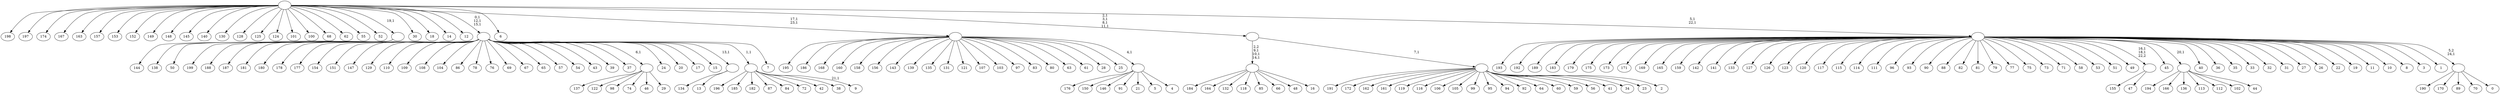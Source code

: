 digraph T {
	225 [label="199"]
	224 [label="198"]
	223 [label="197"]
	222 [label="196"]
	221 [label="195"]
	220 [label="194"]
	219 [label="193"]
	218 [label="192"]
	217 [label="191"]
	216 [label="190"]
	215 [label="189"]
	214 [label="188"]
	213 [label="187"]
	212 [label="186"]
	211 [label="185"]
	210 [label="184"]
	209 [label="183"]
	208 [label="182"]
	207 [label="181"]
	206 [label="180"]
	205 [label="179"]
	204 [label="178"]
	203 [label="177"]
	202 [label="176"]
	201 [label="175"]
	200 [label="174"]
	199 [label="173"]
	198 [label="172"]
	197 [label="171"]
	196 [label="170"]
	195 [label="169"]
	194 [label="168"]
	193 [label="167"]
	192 [label="166"]
	191 [label="165"]
	190 [label="164"]
	189 [label="163"]
	188 [label="162"]
	187 [label="161"]
	186 [label="160"]
	185 [label="159"]
	184 [label="158"]
	183 [label="157"]
	182 [label="156"]
	181 [label="155"]
	180 [label="154"]
	179 [label="153"]
	178 [label="152"]
	177 [label="151"]
	176 [label="150"]
	175 [label="149"]
	174 [label="148"]
	173 [label="147"]
	172 [label="146"]
	171 [label="145"]
	170 [label="144"]
	169 [label="143"]
	168 [label="142"]
	167 [label="141"]
	166 [label="140"]
	165 [label="139"]
	164 [label="138"]
	163 [label="137"]
	162 [label="136"]
	161 [label="135"]
	160 [label="134"]
	159 [label="133"]
	158 [label="132"]
	157 [label="131"]
	156 [label="130"]
	155 [label="129"]
	154 [label="128"]
	153 [label="127"]
	152 [label="126"]
	151 [label="125"]
	150 [label="124"]
	149 [label="123"]
	148 [label="122"]
	147 [label="121"]
	146 [label="120"]
	145 [label="119"]
	144 [label="118"]
	143 [label="117"]
	142 [label="116"]
	141 [label="115"]
	140 [label="114"]
	139 [label="113"]
	138 [label="112"]
	137 [label="111"]
	136 [label="110"]
	135 [label="109"]
	134 [label="108"]
	133 [label="107"]
	132 [label="106"]
	131 [label="105"]
	130 [label="104"]
	129 [label="103"]
	128 [label="102"]
	127 [label="101"]
	126 [label="100"]
	125 [label="99"]
	124 [label="98"]
	123 [label="97"]
	122 [label="96"]
	121 [label="95"]
	120 [label="94"]
	119 [label="93"]
	118 [label="92"]
	117 [label="91"]
	116 [label="90"]
	115 [label="89"]
	114 [label="88"]
	113 [label="87"]
	112 [label="86"]
	111 [label="85"]
	110 [label="84"]
	109 [label="83"]
	108 [label="82"]
	107 [label="81"]
	106 [label="80"]
	105 [label="79"]
	104 [label="78"]
	103 [label="77"]
	102 [label="76"]
	101 [label="75"]
	100 [label="74"]
	99 [label="73"]
	98 [label="72"]
	97 [label="71"]
	96 [label="70"]
	95 [label="69"]
	94 [label="68"]
	93 [label="67"]
	92 [label="66"]
	91 [label="65"]
	90 [label="64"]
	89 [label="63"]
	88 [label="62"]
	87 [label="61"]
	86 [label="60"]
	85 [label="59"]
	84 [label="58"]
	83 [label="57"]
	82 [label="56"]
	81 [label="55"]
	80 [label="54"]
	79 [label="53"]
	78 [label="52"]
	77 [label="51"]
	76 [label="50"]
	75 [label=""]
	74 [label="49"]
	73 [label="48"]
	72 [label="47"]
	71 [label=""]
	69 [label="46"]
	68 [label="45"]
	67 [label="44"]
	66 [label=""]
	65 [label="43"]
	64 [label="42"]
	63 [label="41"]
	62 [label="40"]
	61 [label="39"]
	60 [label="38"]
	59 [label="37"]
	58 [label="36"]
	57 [label="35"]
	56 [label="34"]
	55 [label="33"]
	54 [label="32"]
	53 [label="31"]
	52 [label="30"]
	51 [label="29"]
	50 [label=""]
	49 [label="28"]
	48 [label="27"]
	47 [label="26"]
	46 [label="25"]
	45 [label="24"]
	44 [label="23"]
	43 [label="22"]
	42 [label="21"]
	41 [label="20"]
	40 [label="19"]
	39 [label="18"]
	38 [label="17"]
	37 [label="16"]
	36 [label=""]
	33 [label="15"]
	32 [label="14"]
	31 [label="13"]
	30 [label=""]
	29 [label="12"]
	28 [label="11"]
	27 [label="10"]
	26 [label="9"]
	24 [label=""]
	23 [label="8"]
	22 [label="7"]
	21 [label=""]
	18 [label="6"]
	17 [label="5"]
	16 [label="4"]
	15 [label=""]
	14 [label=""]
	12 [label="3"]
	11 [label="2"]
	10 [label=""]
	9 [label=""]
	5 [label="1"]
	4 [label="0"]
	3 [label=""]
	2 [label=""]
	0 [label=""]
	75 -> 170 [label=""]
	75 -> 164 [label=""]
	75 -> 76 [label=""]
	71 -> 181 [label=""]
	71 -> 72 [label=""]
	66 -> 220 [label=""]
	66 -> 192 [label=""]
	66 -> 162 [label=""]
	66 -> 139 [label=""]
	66 -> 138 [label=""]
	66 -> 128 [label=""]
	66 -> 67 [label=""]
	50 -> 163 [label=""]
	50 -> 148 [label=""]
	50 -> 124 [label=""]
	50 -> 100 [label=""]
	50 -> 69 [label=""]
	50 -> 51 [label=""]
	36 -> 210 [label=""]
	36 -> 190 [label=""]
	36 -> 158 [label=""]
	36 -> 144 [label=""]
	36 -> 111 [label=""]
	36 -> 92 [label=""]
	36 -> 73 [label=""]
	36 -> 37 [label=""]
	30 -> 160 [label=""]
	30 -> 31 [label=""]
	24 -> 26 [label="21,1"]
	24 -> 222 [label=""]
	24 -> 211 [label=""]
	24 -> 208 [label=""]
	24 -> 113 [label=""]
	24 -> 110 [label=""]
	24 -> 98 [label=""]
	24 -> 64 [label=""]
	24 -> 60 [label=""]
	21 -> 225 [label=""]
	21 -> 214 [label=""]
	21 -> 213 [label=""]
	21 -> 207 [label=""]
	21 -> 206 [label=""]
	21 -> 204 [label=""]
	21 -> 203 [label=""]
	21 -> 180 [label=""]
	21 -> 177 [label=""]
	21 -> 173 [label=""]
	21 -> 155 [label=""]
	21 -> 136 [label=""]
	21 -> 135 [label=""]
	21 -> 134 [label=""]
	21 -> 130 [label=""]
	21 -> 112 [label=""]
	21 -> 104 [label=""]
	21 -> 102 [label=""]
	21 -> 95 [label=""]
	21 -> 93 [label=""]
	21 -> 91 [label=""]
	21 -> 83 [label=""]
	21 -> 80 [label=""]
	21 -> 65 [label=""]
	21 -> 61 [label=""]
	21 -> 59 [label=""]
	21 -> 50 [label="6,1"]
	21 -> 45 [label=""]
	21 -> 41 [label=""]
	21 -> 38 [label=""]
	21 -> 33 [label=""]
	21 -> 30 [label="13,1"]
	21 -> 24 [label="1,1"]
	21 -> 22 [label=""]
	15 -> 202 [label=""]
	15 -> 176 [label=""]
	15 -> 172 [label=""]
	15 -> 117 [label=""]
	15 -> 42 [label=""]
	15 -> 17 [label=""]
	15 -> 16 [label=""]
	14 -> 221 [label=""]
	14 -> 212 [label=""]
	14 -> 194 [label=""]
	14 -> 186 [label=""]
	14 -> 184 [label=""]
	14 -> 182 [label=""]
	14 -> 169 [label=""]
	14 -> 165 [label=""]
	14 -> 161 [label=""]
	14 -> 157 [label=""]
	14 -> 147 [label=""]
	14 -> 133 [label=""]
	14 -> 129 [label=""]
	14 -> 123 [label=""]
	14 -> 109 [label=""]
	14 -> 106 [label=""]
	14 -> 89 [label=""]
	14 -> 87 [label=""]
	14 -> 49 [label=""]
	14 -> 46 [label=""]
	14 -> 15 [label="4,1"]
	10 -> 217 [label=""]
	10 -> 198 [label=""]
	10 -> 188 [label=""]
	10 -> 187 [label=""]
	10 -> 145 [label=""]
	10 -> 142 [label=""]
	10 -> 132 [label=""]
	10 -> 131 [label=""]
	10 -> 125 [label=""]
	10 -> 121 [label=""]
	10 -> 120 [label=""]
	10 -> 118 [label=""]
	10 -> 90 [label=""]
	10 -> 86 [label=""]
	10 -> 85 [label=""]
	10 -> 82 [label=""]
	10 -> 63 [label=""]
	10 -> 56 [label=""]
	10 -> 44 [label=""]
	10 -> 11 [label=""]
	9 -> 36 [label="2,2\n9,1\n10,1\n14,1"]
	9 -> 10 [label="7,1"]
	3 -> 216 [label=""]
	3 -> 196 [label=""]
	3 -> 115 [label=""]
	3 -> 96 [label=""]
	3 -> 4 [label=""]
	2 -> 71 [label="16,1\n18,1\n22,2"]
	2 -> 219 [label=""]
	2 -> 218 [label=""]
	2 -> 215 [label=""]
	2 -> 209 [label=""]
	2 -> 205 [label=""]
	2 -> 201 [label=""]
	2 -> 199 [label=""]
	2 -> 197 [label=""]
	2 -> 195 [label=""]
	2 -> 191 [label=""]
	2 -> 185 [label=""]
	2 -> 168 [label=""]
	2 -> 167 [label=""]
	2 -> 159 [label=""]
	2 -> 153 [label=""]
	2 -> 152 [label=""]
	2 -> 149 [label=""]
	2 -> 146 [label=""]
	2 -> 143 [label=""]
	2 -> 141 [label=""]
	2 -> 140 [label=""]
	2 -> 137 [label=""]
	2 -> 122 [label=""]
	2 -> 119 [label=""]
	2 -> 116 [label=""]
	2 -> 114 [label=""]
	2 -> 108 [label=""]
	2 -> 107 [label=""]
	2 -> 105 [label=""]
	2 -> 103 [label=""]
	2 -> 101 [label=""]
	2 -> 99 [label=""]
	2 -> 97 [label=""]
	2 -> 84 [label=""]
	2 -> 79 [label=""]
	2 -> 77 [label=""]
	2 -> 74 [label=""]
	2 -> 68 [label=""]
	2 -> 66 [label="20,1"]
	2 -> 62 [label=""]
	2 -> 58 [label=""]
	2 -> 57 [label=""]
	2 -> 55 [label=""]
	2 -> 54 [label=""]
	2 -> 53 [label=""]
	2 -> 48 [label=""]
	2 -> 47 [label=""]
	2 -> 43 [label=""]
	2 -> 40 [label=""]
	2 -> 28 [label=""]
	2 -> 27 [label=""]
	2 -> 23 [label=""]
	2 -> 12 [label=""]
	2 -> 5 [label=""]
	2 -> 3 [label="5,2\n24,1"]
	0 -> 2 [label="5,1\n22,1"]
	0 -> 9 [label="2,1\n3,1\n8,1\n11,1"]
	0 -> 14 [label="17,1\n23,1"]
	0 -> 21 [label="0,1\n12,1\n15,1"]
	0 -> 224 [label=""]
	0 -> 223 [label=""]
	0 -> 200 [label=""]
	0 -> 193 [label=""]
	0 -> 189 [label=""]
	0 -> 183 [label=""]
	0 -> 179 [label=""]
	0 -> 178 [label=""]
	0 -> 175 [label=""]
	0 -> 174 [label=""]
	0 -> 171 [label=""]
	0 -> 166 [label=""]
	0 -> 156 [label=""]
	0 -> 154 [label=""]
	0 -> 151 [label=""]
	0 -> 150 [label=""]
	0 -> 127 [label=""]
	0 -> 126 [label=""]
	0 -> 94 [label=""]
	0 -> 88 [label=""]
	0 -> 81 [label=""]
	0 -> 78 [label=""]
	0 -> 75 [label="19,1"]
	0 -> 52 [label=""]
	0 -> 39 [label=""]
	0 -> 32 [label=""]
	0 -> 29 [label=""]
	0 -> 18 [label=""]
}
